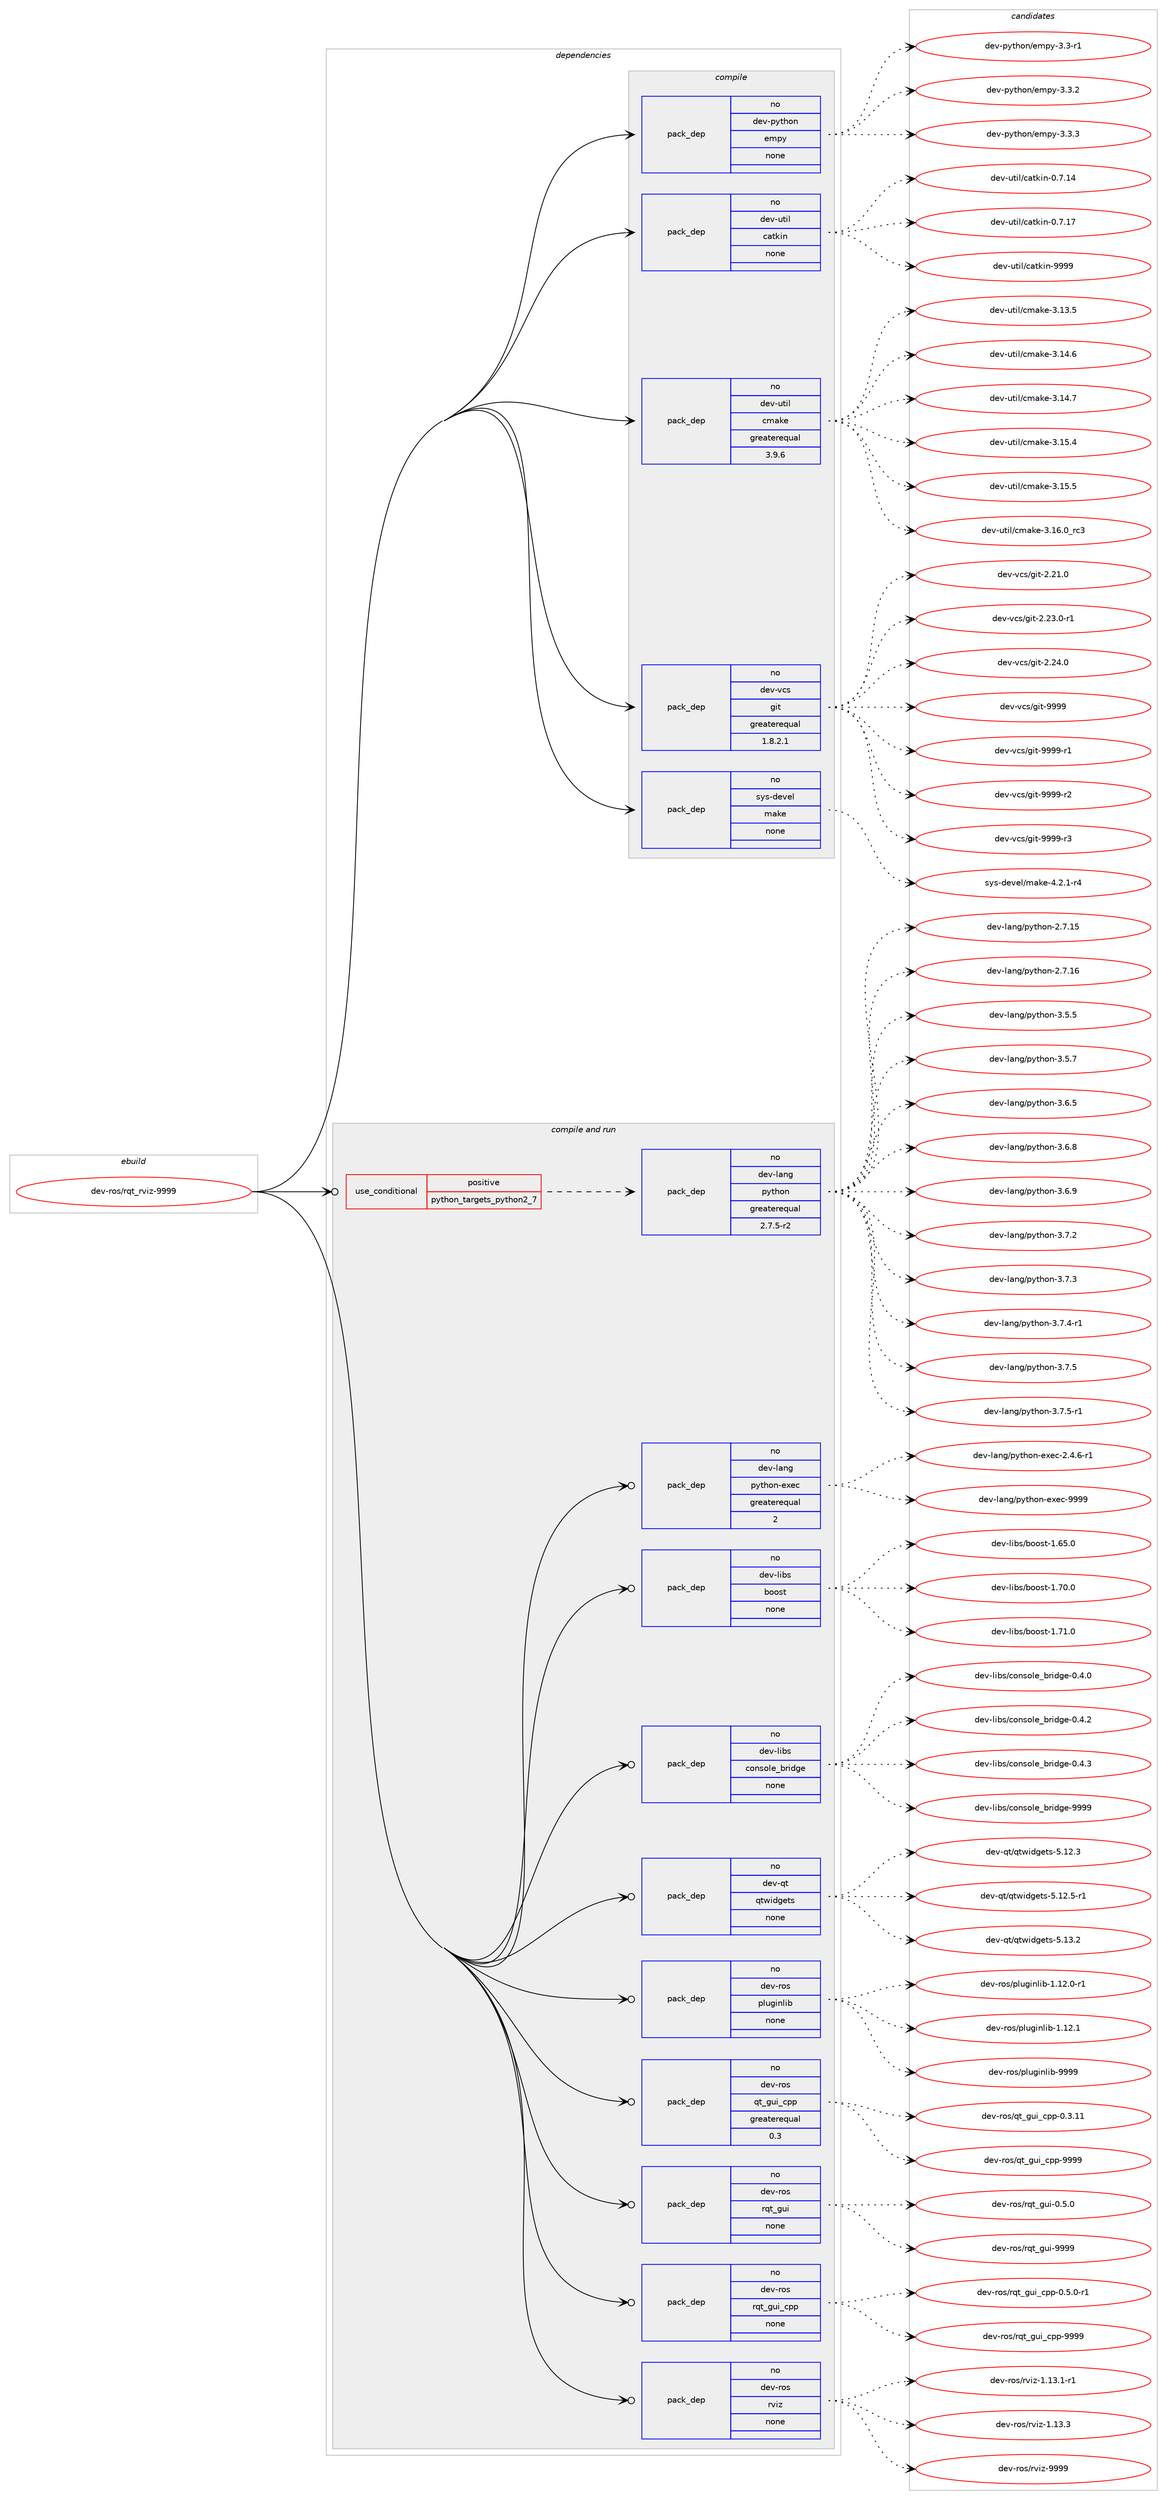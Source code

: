 digraph prolog {

# *************
# Graph options
# *************

newrank=true;
concentrate=true;
compound=true;
graph [rankdir=LR,fontname=Helvetica,fontsize=10,ranksep=1.5];#, ranksep=2.5, nodesep=0.2];
edge  [arrowhead=vee];
node  [fontname=Helvetica,fontsize=10];

# **********
# The ebuild
# **********

subgraph cluster_leftcol {
color=gray;
rank=same;
label=<<i>ebuild</i>>;
id [label="dev-ros/rqt_rviz-9999", color=red, width=4, href="../dev-ros/rqt_rviz-9999.svg"];
}

# ****************
# The dependencies
# ****************

subgraph cluster_midcol {
color=gray;
label=<<i>dependencies</i>>;
subgraph cluster_compile {
fillcolor="#eeeeee";
style=filled;
label=<<i>compile</i>>;
subgraph pack499033 {
dependency666264 [label=<<TABLE BORDER="0" CELLBORDER="1" CELLSPACING="0" CELLPADDING="4" WIDTH="220"><TR><TD ROWSPAN="6" CELLPADDING="30">pack_dep</TD></TR><TR><TD WIDTH="110">no</TD></TR><TR><TD>dev-python</TD></TR><TR><TD>empy</TD></TR><TR><TD>none</TD></TR><TR><TD></TD></TR></TABLE>>, shape=none, color=blue];
}
id:e -> dependency666264:w [weight=20,style="solid",arrowhead="vee"];
subgraph pack499034 {
dependency666265 [label=<<TABLE BORDER="0" CELLBORDER="1" CELLSPACING="0" CELLPADDING="4" WIDTH="220"><TR><TD ROWSPAN="6" CELLPADDING="30">pack_dep</TD></TR><TR><TD WIDTH="110">no</TD></TR><TR><TD>dev-util</TD></TR><TR><TD>catkin</TD></TR><TR><TD>none</TD></TR><TR><TD></TD></TR></TABLE>>, shape=none, color=blue];
}
id:e -> dependency666265:w [weight=20,style="solid",arrowhead="vee"];
subgraph pack499035 {
dependency666266 [label=<<TABLE BORDER="0" CELLBORDER="1" CELLSPACING="0" CELLPADDING="4" WIDTH="220"><TR><TD ROWSPAN="6" CELLPADDING="30">pack_dep</TD></TR><TR><TD WIDTH="110">no</TD></TR><TR><TD>dev-util</TD></TR><TR><TD>cmake</TD></TR><TR><TD>greaterequal</TD></TR><TR><TD>3.9.6</TD></TR></TABLE>>, shape=none, color=blue];
}
id:e -> dependency666266:w [weight=20,style="solid",arrowhead="vee"];
subgraph pack499036 {
dependency666267 [label=<<TABLE BORDER="0" CELLBORDER="1" CELLSPACING="0" CELLPADDING="4" WIDTH="220"><TR><TD ROWSPAN="6" CELLPADDING="30">pack_dep</TD></TR><TR><TD WIDTH="110">no</TD></TR><TR><TD>dev-vcs</TD></TR><TR><TD>git</TD></TR><TR><TD>greaterequal</TD></TR><TR><TD>1.8.2.1</TD></TR></TABLE>>, shape=none, color=blue];
}
id:e -> dependency666267:w [weight=20,style="solid",arrowhead="vee"];
subgraph pack499037 {
dependency666268 [label=<<TABLE BORDER="0" CELLBORDER="1" CELLSPACING="0" CELLPADDING="4" WIDTH="220"><TR><TD ROWSPAN="6" CELLPADDING="30">pack_dep</TD></TR><TR><TD WIDTH="110">no</TD></TR><TR><TD>sys-devel</TD></TR><TR><TD>make</TD></TR><TR><TD>none</TD></TR><TR><TD></TD></TR></TABLE>>, shape=none, color=blue];
}
id:e -> dependency666268:w [weight=20,style="solid",arrowhead="vee"];
}
subgraph cluster_compileandrun {
fillcolor="#eeeeee";
style=filled;
label=<<i>compile and run</i>>;
subgraph cond155325 {
dependency666269 [label=<<TABLE BORDER="0" CELLBORDER="1" CELLSPACING="0" CELLPADDING="4"><TR><TD ROWSPAN="3" CELLPADDING="10">use_conditional</TD></TR><TR><TD>positive</TD></TR><TR><TD>python_targets_python2_7</TD></TR></TABLE>>, shape=none, color=red];
subgraph pack499038 {
dependency666270 [label=<<TABLE BORDER="0" CELLBORDER="1" CELLSPACING="0" CELLPADDING="4" WIDTH="220"><TR><TD ROWSPAN="6" CELLPADDING="30">pack_dep</TD></TR><TR><TD WIDTH="110">no</TD></TR><TR><TD>dev-lang</TD></TR><TR><TD>python</TD></TR><TR><TD>greaterequal</TD></TR><TR><TD>2.7.5-r2</TD></TR></TABLE>>, shape=none, color=blue];
}
dependency666269:e -> dependency666270:w [weight=20,style="dashed",arrowhead="vee"];
}
id:e -> dependency666269:w [weight=20,style="solid",arrowhead="odotvee"];
subgraph pack499039 {
dependency666271 [label=<<TABLE BORDER="0" CELLBORDER="1" CELLSPACING="0" CELLPADDING="4" WIDTH="220"><TR><TD ROWSPAN="6" CELLPADDING="30">pack_dep</TD></TR><TR><TD WIDTH="110">no</TD></TR><TR><TD>dev-lang</TD></TR><TR><TD>python-exec</TD></TR><TR><TD>greaterequal</TD></TR><TR><TD>2</TD></TR></TABLE>>, shape=none, color=blue];
}
id:e -> dependency666271:w [weight=20,style="solid",arrowhead="odotvee"];
subgraph pack499040 {
dependency666272 [label=<<TABLE BORDER="0" CELLBORDER="1" CELLSPACING="0" CELLPADDING="4" WIDTH="220"><TR><TD ROWSPAN="6" CELLPADDING="30">pack_dep</TD></TR><TR><TD WIDTH="110">no</TD></TR><TR><TD>dev-libs</TD></TR><TR><TD>boost</TD></TR><TR><TD>none</TD></TR><TR><TD></TD></TR></TABLE>>, shape=none, color=blue];
}
id:e -> dependency666272:w [weight=20,style="solid",arrowhead="odotvee"];
subgraph pack499041 {
dependency666273 [label=<<TABLE BORDER="0" CELLBORDER="1" CELLSPACING="0" CELLPADDING="4" WIDTH="220"><TR><TD ROWSPAN="6" CELLPADDING="30">pack_dep</TD></TR><TR><TD WIDTH="110">no</TD></TR><TR><TD>dev-libs</TD></TR><TR><TD>console_bridge</TD></TR><TR><TD>none</TD></TR><TR><TD></TD></TR></TABLE>>, shape=none, color=blue];
}
id:e -> dependency666273:w [weight=20,style="solid",arrowhead="odotvee"];
subgraph pack499042 {
dependency666274 [label=<<TABLE BORDER="0" CELLBORDER="1" CELLSPACING="0" CELLPADDING="4" WIDTH="220"><TR><TD ROWSPAN="6" CELLPADDING="30">pack_dep</TD></TR><TR><TD WIDTH="110">no</TD></TR><TR><TD>dev-qt</TD></TR><TR><TD>qtwidgets</TD></TR><TR><TD>none</TD></TR><TR><TD></TD></TR></TABLE>>, shape=none, color=blue];
}
id:e -> dependency666274:w [weight=20,style="solid",arrowhead="odotvee"];
subgraph pack499043 {
dependency666275 [label=<<TABLE BORDER="0" CELLBORDER="1" CELLSPACING="0" CELLPADDING="4" WIDTH="220"><TR><TD ROWSPAN="6" CELLPADDING="30">pack_dep</TD></TR><TR><TD WIDTH="110">no</TD></TR><TR><TD>dev-ros</TD></TR><TR><TD>pluginlib</TD></TR><TR><TD>none</TD></TR><TR><TD></TD></TR></TABLE>>, shape=none, color=blue];
}
id:e -> dependency666275:w [weight=20,style="solid",arrowhead="odotvee"];
subgraph pack499044 {
dependency666276 [label=<<TABLE BORDER="0" CELLBORDER="1" CELLSPACING="0" CELLPADDING="4" WIDTH="220"><TR><TD ROWSPAN="6" CELLPADDING="30">pack_dep</TD></TR><TR><TD WIDTH="110">no</TD></TR><TR><TD>dev-ros</TD></TR><TR><TD>qt_gui_cpp</TD></TR><TR><TD>greaterequal</TD></TR><TR><TD>0.3</TD></TR></TABLE>>, shape=none, color=blue];
}
id:e -> dependency666276:w [weight=20,style="solid",arrowhead="odotvee"];
subgraph pack499045 {
dependency666277 [label=<<TABLE BORDER="0" CELLBORDER="1" CELLSPACING="0" CELLPADDING="4" WIDTH="220"><TR><TD ROWSPAN="6" CELLPADDING="30">pack_dep</TD></TR><TR><TD WIDTH="110">no</TD></TR><TR><TD>dev-ros</TD></TR><TR><TD>rqt_gui</TD></TR><TR><TD>none</TD></TR><TR><TD></TD></TR></TABLE>>, shape=none, color=blue];
}
id:e -> dependency666277:w [weight=20,style="solid",arrowhead="odotvee"];
subgraph pack499046 {
dependency666278 [label=<<TABLE BORDER="0" CELLBORDER="1" CELLSPACING="0" CELLPADDING="4" WIDTH="220"><TR><TD ROWSPAN="6" CELLPADDING="30">pack_dep</TD></TR><TR><TD WIDTH="110">no</TD></TR><TR><TD>dev-ros</TD></TR><TR><TD>rqt_gui_cpp</TD></TR><TR><TD>none</TD></TR><TR><TD></TD></TR></TABLE>>, shape=none, color=blue];
}
id:e -> dependency666278:w [weight=20,style="solid",arrowhead="odotvee"];
subgraph pack499047 {
dependency666279 [label=<<TABLE BORDER="0" CELLBORDER="1" CELLSPACING="0" CELLPADDING="4" WIDTH="220"><TR><TD ROWSPAN="6" CELLPADDING="30">pack_dep</TD></TR><TR><TD WIDTH="110">no</TD></TR><TR><TD>dev-ros</TD></TR><TR><TD>rviz</TD></TR><TR><TD>none</TD></TR><TR><TD></TD></TR></TABLE>>, shape=none, color=blue];
}
id:e -> dependency666279:w [weight=20,style="solid",arrowhead="odotvee"];
}
subgraph cluster_run {
fillcolor="#eeeeee";
style=filled;
label=<<i>run</i>>;
}
}

# **************
# The candidates
# **************

subgraph cluster_choices {
rank=same;
color=gray;
label=<<i>candidates</i>>;

subgraph choice499033 {
color=black;
nodesep=1;
choice1001011184511212111610411111047101109112121455146514511449 [label="dev-python/empy-3.3-r1", color=red, width=4,href="../dev-python/empy-3.3-r1.svg"];
choice1001011184511212111610411111047101109112121455146514650 [label="dev-python/empy-3.3.2", color=red, width=4,href="../dev-python/empy-3.3.2.svg"];
choice1001011184511212111610411111047101109112121455146514651 [label="dev-python/empy-3.3.3", color=red, width=4,href="../dev-python/empy-3.3.3.svg"];
dependency666264:e -> choice1001011184511212111610411111047101109112121455146514511449:w [style=dotted,weight="100"];
dependency666264:e -> choice1001011184511212111610411111047101109112121455146514650:w [style=dotted,weight="100"];
dependency666264:e -> choice1001011184511212111610411111047101109112121455146514651:w [style=dotted,weight="100"];
}
subgraph choice499034 {
color=black;
nodesep=1;
choice1001011184511711610510847999711610710511045484655464952 [label="dev-util/catkin-0.7.14", color=red, width=4,href="../dev-util/catkin-0.7.14.svg"];
choice1001011184511711610510847999711610710511045484655464955 [label="dev-util/catkin-0.7.17", color=red, width=4,href="../dev-util/catkin-0.7.17.svg"];
choice100101118451171161051084799971161071051104557575757 [label="dev-util/catkin-9999", color=red, width=4,href="../dev-util/catkin-9999.svg"];
dependency666265:e -> choice1001011184511711610510847999711610710511045484655464952:w [style=dotted,weight="100"];
dependency666265:e -> choice1001011184511711610510847999711610710511045484655464955:w [style=dotted,weight="100"];
dependency666265:e -> choice100101118451171161051084799971161071051104557575757:w [style=dotted,weight="100"];
}
subgraph choice499035 {
color=black;
nodesep=1;
choice1001011184511711610510847991099710710145514649514653 [label="dev-util/cmake-3.13.5", color=red, width=4,href="../dev-util/cmake-3.13.5.svg"];
choice1001011184511711610510847991099710710145514649524654 [label="dev-util/cmake-3.14.6", color=red, width=4,href="../dev-util/cmake-3.14.6.svg"];
choice1001011184511711610510847991099710710145514649524655 [label="dev-util/cmake-3.14.7", color=red, width=4,href="../dev-util/cmake-3.14.7.svg"];
choice1001011184511711610510847991099710710145514649534652 [label="dev-util/cmake-3.15.4", color=red, width=4,href="../dev-util/cmake-3.15.4.svg"];
choice1001011184511711610510847991099710710145514649534653 [label="dev-util/cmake-3.15.5", color=red, width=4,href="../dev-util/cmake-3.15.5.svg"];
choice1001011184511711610510847991099710710145514649544648951149951 [label="dev-util/cmake-3.16.0_rc3", color=red, width=4,href="../dev-util/cmake-3.16.0_rc3.svg"];
dependency666266:e -> choice1001011184511711610510847991099710710145514649514653:w [style=dotted,weight="100"];
dependency666266:e -> choice1001011184511711610510847991099710710145514649524654:w [style=dotted,weight="100"];
dependency666266:e -> choice1001011184511711610510847991099710710145514649524655:w [style=dotted,weight="100"];
dependency666266:e -> choice1001011184511711610510847991099710710145514649534652:w [style=dotted,weight="100"];
dependency666266:e -> choice1001011184511711610510847991099710710145514649534653:w [style=dotted,weight="100"];
dependency666266:e -> choice1001011184511711610510847991099710710145514649544648951149951:w [style=dotted,weight="100"];
}
subgraph choice499036 {
color=black;
nodesep=1;
choice10010111845118991154710310511645504650494648 [label="dev-vcs/git-2.21.0", color=red, width=4,href="../dev-vcs/git-2.21.0.svg"];
choice100101118451189911547103105116455046505146484511449 [label="dev-vcs/git-2.23.0-r1", color=red, width=4,href="../dev-vcs/git-2.23.0-r1.svg"];
choice10010111845118991154710310511645504650524648 [label="dev-vcs/git-2.24.0", color=red, width=4,href="../dev-vcs/git-2.24.0.svg"];
choice1001011184511899115471031051164557575757 [label="dev-vcs/git-9999", color=red, width=4,href="../dev-vcs/git-9999.svg"];
choice10010111845118991154710310511645575757574511449 [label="dev-vcs/git-9999-r1", color=red, width=4,href="../dev-vcs/git-9999-r1.svg"];
choice10010111845118991154710310511645575757574511450 [label="dev-vcs/git-9999-r2", color=red, width=4,href="../dev-vcs/git-9999-r2.svg"];
choice10010111845118991154710310511645575757574511451 [label="dev-vcs/git-9999-r3", color=red, width=4,href="../dev-vcs/git-9999-r3.svg"];
dependency666267:e -> choice10010111845118991154710310511645504650494648:w [style=dotted,weight="100"];
dependency666267:e -> choice100101118451189911547103105116455046505146484511449:w [style=dotted,weight="100"];
dependency666267:e -> choice10010111845118991154710310511645504650524648:w [style=dotted,weight="100"];
dependency666267:e -> choice1001011184511899115471031051164557575757:w [style=dotted,weight="100"];
dependency666267:e -> choice10010111845118991154710310511645575757574511449:w [style=dotted,weight="100"];
dependency666267:e -> choice10010111845118991154710310511645575757574511450:w [style=dotted,weight="100"];
dependency666267:e -> choice10010111845118991154710310511645575757574511451:w [style=dotted,weight="100"];
}
subgraph choice499037 {
color=black;
nodesep=1;
choice1151211154510010111810110847109971071014552465046494511452 [label="sys-devel/make-4.2.1-r4", color=red, width=4,href="../sys-devel/make-4.2.1-r4.svg"];
dependency666268:e -> choice1151211154510010111810110847109971071014552465046494511452:w [style=dotted,weight="100"];
}
subgraph choice499038 {
color=black;
nodesep=1;
choice10010111845108971101034711212111610411111045504655464953 [label="dev-lang/python-2.7.15", color=red, width=4,href="../dev-lang/python-2.7.15.svg"];
choice10010111845108971101034711212111610411111045504655464954 [label="dev-lang/python-2.7.16", color=red, width=4,href="../dev-lang/python-2.7.16.svg"];
choice100101118451089711010347112121116104111110455146534653 [label="dev-lang/python-3.5.5", color=red, width=4,href="../dev-lang/python-3.5.5.svg"];
choice100101118451089711010347112121116104111110455146534655 [label="dev-lang/python-3.5.7", color=red, width=4,href="../dev-lang/python-3.5.7.svg"];
choice100101118451089711010347112121116104111110455146544653 [label="dev-lang/python-3.6.5", color=red, width=4,href="../dev-lang/python-3.6.5.svg"];
choice100101118451089711010347112121116104111110455146544656 [label="dev-lang/python-3.6.8", color=red, width=4,href="../dev-lang/python-3.6.8.svg"];
choice100101118451089711010347112121116104111110455146544657 [label="dev-lang/python-3.6.9", color=red, width=4,href="../dev-lang/python-3.6.9.svg"];
choice100101118451089711010347112121116104111110455146554650 [label="dev-lang/python-3.7.2", color=red, width=4,href="../dev-lang/python-3.7.2.svg"];
choice100101118451089711010347112121116104111110455146554651 [label="dev-lang/python-3.7.3", color=red, width=4,href="../dev-lang/python-3.7.3.svg"];
choice1001011184510897110103471121211161041111104551465546524511449 [label="dev-lang/python-3.7.4-r1", color=red, width=4,href="../dev-lang/python-3.7.4-r1.svg"];
choice100101118451089711010347112121116104111110455146554653 [label="dev-lang/python-3.7.5", color=red, width=4,href="../dev-lang/python-3.7.5.svg"];
choice1001011184510897110103471121211161041111104551465546534511449 [label="dev-lang/python-3.7.5-r1", color=red, width=4,href="../dev-lang/python-3.7.5-r1.svg"];
dependency666270:e -> choice10010111845108971101034711212111610411111045504655464953:w [style=dotted,weight="100"];
dependency666270:e -> choice10010111845108971101034711212111610411111045504655464954:w [style=dotted,weight="100"];
dependency666270:e -> choice100101118451089711010347112121116104111110455146534653:w [style=dotted,weight="100"];
dependency666270:e -> choice100101118451089711010347112121116104111110455146534655:w [style=dotted,weight="100"];
dependency666270:e -> choice100101118451089711010347112121116104111110455146544653:w [style=dotted,weight="100"];
dependency666270:e -> choice100101118451089711010347112121116104111110455146544656:w [style=dotted,weight="100"];
dependency666270:e -> choice100101118451089711010347112121116104111110455146544657:w [style=dotted,weight="100"];
dependency666270:e -> choice100101118451089711010347112121116104111110455146554650:w [style=dotted,weight="100"];
dependency666270:e -> choice100101118451089711010347112121116104111110455146554651:w [style=dotted,weight="100"];
dependency666270:e -> choice1001011184510897110103471121211161041111104551465546524511449:w [style=dotted,weight="100"];
dependency666270:e -> choice100101118451089711010347112121116104111110455146554653:w [style=dotted,weight="100"];
dependency666270:e -> choice1001011184510897110103471121211161041111104551465546534511449:w [style=dotted,weight="100"];
}
subgraph choice499039 {
color=black;
nodesep=1;
choice10010111845108971101034711212111610411111045101120101994550465246544511449 [label="dev-lang/python-exec-2.4.6-r1", color=red, width=4,href="../dev-lang/python-exec-2.4.6-r1.svg"];
choice10010111845108971101034711212111610411111045101120101994557575757 [label="dev-lang/python-exec-9999", color=red, width=4,href="../dev-lang/python-exec-9999.svg"];
dependency666271:e -> choice10010111845108971101034711212111610411111045101120101994550465246544511449:w [style=dotted,weight="100"];
dependency666271:e -> choice10010111845108971101034711212111610411111045101120101994557575757:w [style=dotted,weight="100"];
}
subgraph choice499040 {
color=black;
nodesep=1;
choice1001011184510810598115479811111111511645494654534648 [label="dev-libs/boost-1.65.0", color=red, width=4,href="../dev-libs/boost-1.65.0.svg"];
choice1001011184510810598115479811111111511645494655484648 [label="dev-libs/boost-1.70.0", color=red, width=4,href="../dev-libs/boost-1.70.0.svg"];
choice1001011184510810598115479811111111511645494655494648 [label="dev-libs/boost-1.71.0", color=red, width=4,href="../dev-libs/boost-1.71.0.svg"];
dependency666272:e -> choice1001011184510810598115479811111111511645494654534648:w [style=dotted,weight="100"];
dependency666272:e -> choice1001011184510810598115479811111111511645494655484648:w [style=dotted,weight="100"];
dependency666272:e -> choice1001011184510810598115479811111111511645494655494648:w [style=dotted,weight="100"];
}
subgraph choice499041 {
color=black;
nodesep=1;
choice100101118451081059811547991111101151111081019598114105100103101454846524648 [label="dev-libs/console_bridge-0.4.0", color=red, width=4,href="../dev-libs/console_bridge-0.4.0.svg"];
choice100101118451081059811547991111101151111081019598114105100103101454846524650 [label="dev-libs/console_bridge-0.4.2", color=red, width=4,href="../dev-libs/console_bridge-0.4.2.svg"];
choice100101118451081059811547991111101151111081019598114105100103101454846524651 [label="dev-libs/console_bridge-0.4.3", color=red, width=4,href="../dev-libs/console_bridge-0.4.3.svg"];
choice1001011184510810598115479911111011511110810195981141051001031014557575757 [label="dev-libs/console_bridge-9999", color=red, width=4,href="../dev-libs/console_bridge-9999.svg"];
dependency666273:e -> choice100101118451081059811547991111101151111081019598114105100103101454846524648:w [style=dotted,weight="100"];
dependency666273:e -> choice100101118451081059811547991111101151111081019598114105100103101454846524650:w [style=dotted,weight="100"];
dependency666273:e -> choice100101118451081059811547991111101151111081019598114105100103101454846524651:w [style=dotted,weight="100"];
dependency666273:e -> choice1001011184510810598115479911111011511110810195981141051001031014557575757:w [style=dotted,weight="100"];
}
subgraph choice499042 {
color=black;
nodesep=1;
choice100101118451131164711311611910510010310111611545534649504651 [label="dev-qt/qtwidgets-5.12.3", color=red, width=4,href="../dev-qt/qtwidgets-5.12.3.svg"];
choice1001011184511311647113116119105100103101116115455346495046534511449 [label="dev-qt/qtwidgets-5.12.5-r1", color=red, width=4,href="../dev-qt/qtwidgets-5.12.5-r1.svg"];
choice100101118451131164711311611910510010310111611545534649514650 [label="dev-qt/qtwidgets-5.13.2", color=red, width=4,href="../dev-qt/qtwidgets-5.13.2.svg"];
dependency666274:e -> choice100101118451131164711311611910510010310111611545534649504651:w [style=dotted,weight="100"];
dependency666274:e -> choice1001011184511311647113116119105100103101116115455346495046534511449:w [style=dotted,weight="100"];
dependency666274:e -> choice100101118451131164711311611910510010310111611545534649514650:w [style=dotted,weight="100"];
}
subgraph choice499043 {
color=black;
nodesep=1;
choice100101118451141111154711210811710310511010810598454946495046484511449 [label="dev-ros/pluginlib-1.12.0-r1", color=red, width=4,href="../dev-ros/pluginlib-1.12.0-r1.svg"];
choice10010111845114111115471121081171031051101081059845494649504649 [label="dev-ros/pluginlib-1.12.1", color=red, width=4,href="../dev-ros/pluginlib-1.12.1.svg"];
choice1001011184511411111547112108117103105110108105984557575757 [label="dev-ros/pluginlib-9999", color=red, width=4,href="../dev-ros/pluginlib-9999.svg"];
dependency666275:e -> choice100101118451141111154711210811710310511010810598454946495046484511449:w [style=dotted,weight="100"];
dependency666275:e -> choice10010111845114111115471121081171031051101081059845494649504649:w [style=dotted,weight="100"];
dependency666275:e -> choice1001011184511411111547112108117103105110108105984557575757:w [style=dotted,weight="100"];
}
subgraph choice499044 {
color=black;
nodesep=1;
choice100101118451141111154711311695103117105959911211245484651464949 [label="dev-ros/qt_gui_cpp-0.3.11", color=red, width=4,href="../dev-ros/qt_gui_cpp-0.3.11.svg"];
choice10010111845114111115471131169510311710595991121124557575757 [label="dev-ros/qt_gui_cpp-9999", color=red, width=4,href="../dev-ros/qt_gui_cpp-9999.svg"];
dependency666276:e -> choice100101118451141111154711311695103117105959911211245484651464949:w [style=dotted,weight="100"];
dependency666276:e -> choice10010111845114111115471131169510311710595991121124557575757:w [style=dotted,weight="100"];
}
subgraph choice499045 {
color=black;
nodesep=1;
choice100101118451141111154711411311695103117105454846534648 [label="dev-ros/rqt_gui-0.5.0", color=red, width=4,href="../dev-ros/rqt_gui-0.5.0.svg"];
choice1001011184511411111547114113116951031171054557575757 [label="dev-ros/rqt_gui-9999", color=red, width=4,href="../dev-ros/rqt_gui-9999.svg"];
dependency666277:e -> choice100101118451141111154711411311695103117105454846534648:w [style=dotted,weight="100"];
dependency666277:e -> choice1001011184511411111547114113116951031171054557575757:w [style=dotted,weight="100"];
}
subgraph choice499046 {
color=black;
nodesep=1;
choice10010111845114111115471141131169510311710595991121124548465346484511449 [label="dev-ros/rqt_gui_cpp-0.5.0-r1", color=red, width=4,href="../dev-ros/rqt_gui_cpp-0.5.0-r1.svg"];
choice10010111845114111115471141131169510311710595991121124557575757 [label="dev-ros/rqt_gui_cpp-9999", color=red, width=4,href="../dev-ros/rqt_gui_cpp-9999.svg"];
dependency666278:e -> choice10010111845114111115471141131169510311710595991121124548465346484511449:w [style=dotted,weight="100"];
dependency666278:e -> choice10010111845114111115471141131169510311710595991121124557575757:w [style=dotted,weight="100"];
}
subgraph choice499047 {
color=black;
nodesep=1;
choice1001011184511411111547114118105122454946495146494511449 [label="dev-ros/rviz-1.13.1-r1", color=red, width=4,href="../dev-ros/rviz-1.13.1-r1.svg"];
choice100101118451141111154711411810512245494649514651 [label="dev-ros/rviz-1.13.3", color=red, width=4,href="../dev-ros/rviz-1.13.3.svg"];
choice10010111845114111115471141181051224557575757 [label="dev-ros/rviz-9999", color=red, width=4,href="../dev-ros/rviz-9999.svg"];
dependency666279:e -> choice1001011184511411111547114118105122454946495146494511449:w [style=dotted,weight="100"];
dependency666279:e -> choice100101118451141111154711411810512245494649514651:w [style=dotted,weight="100"];
dependency666279:e -> choice10010111845114111115471141181051224557575757:w [style=dotted,weight="100"];
}
}

}
